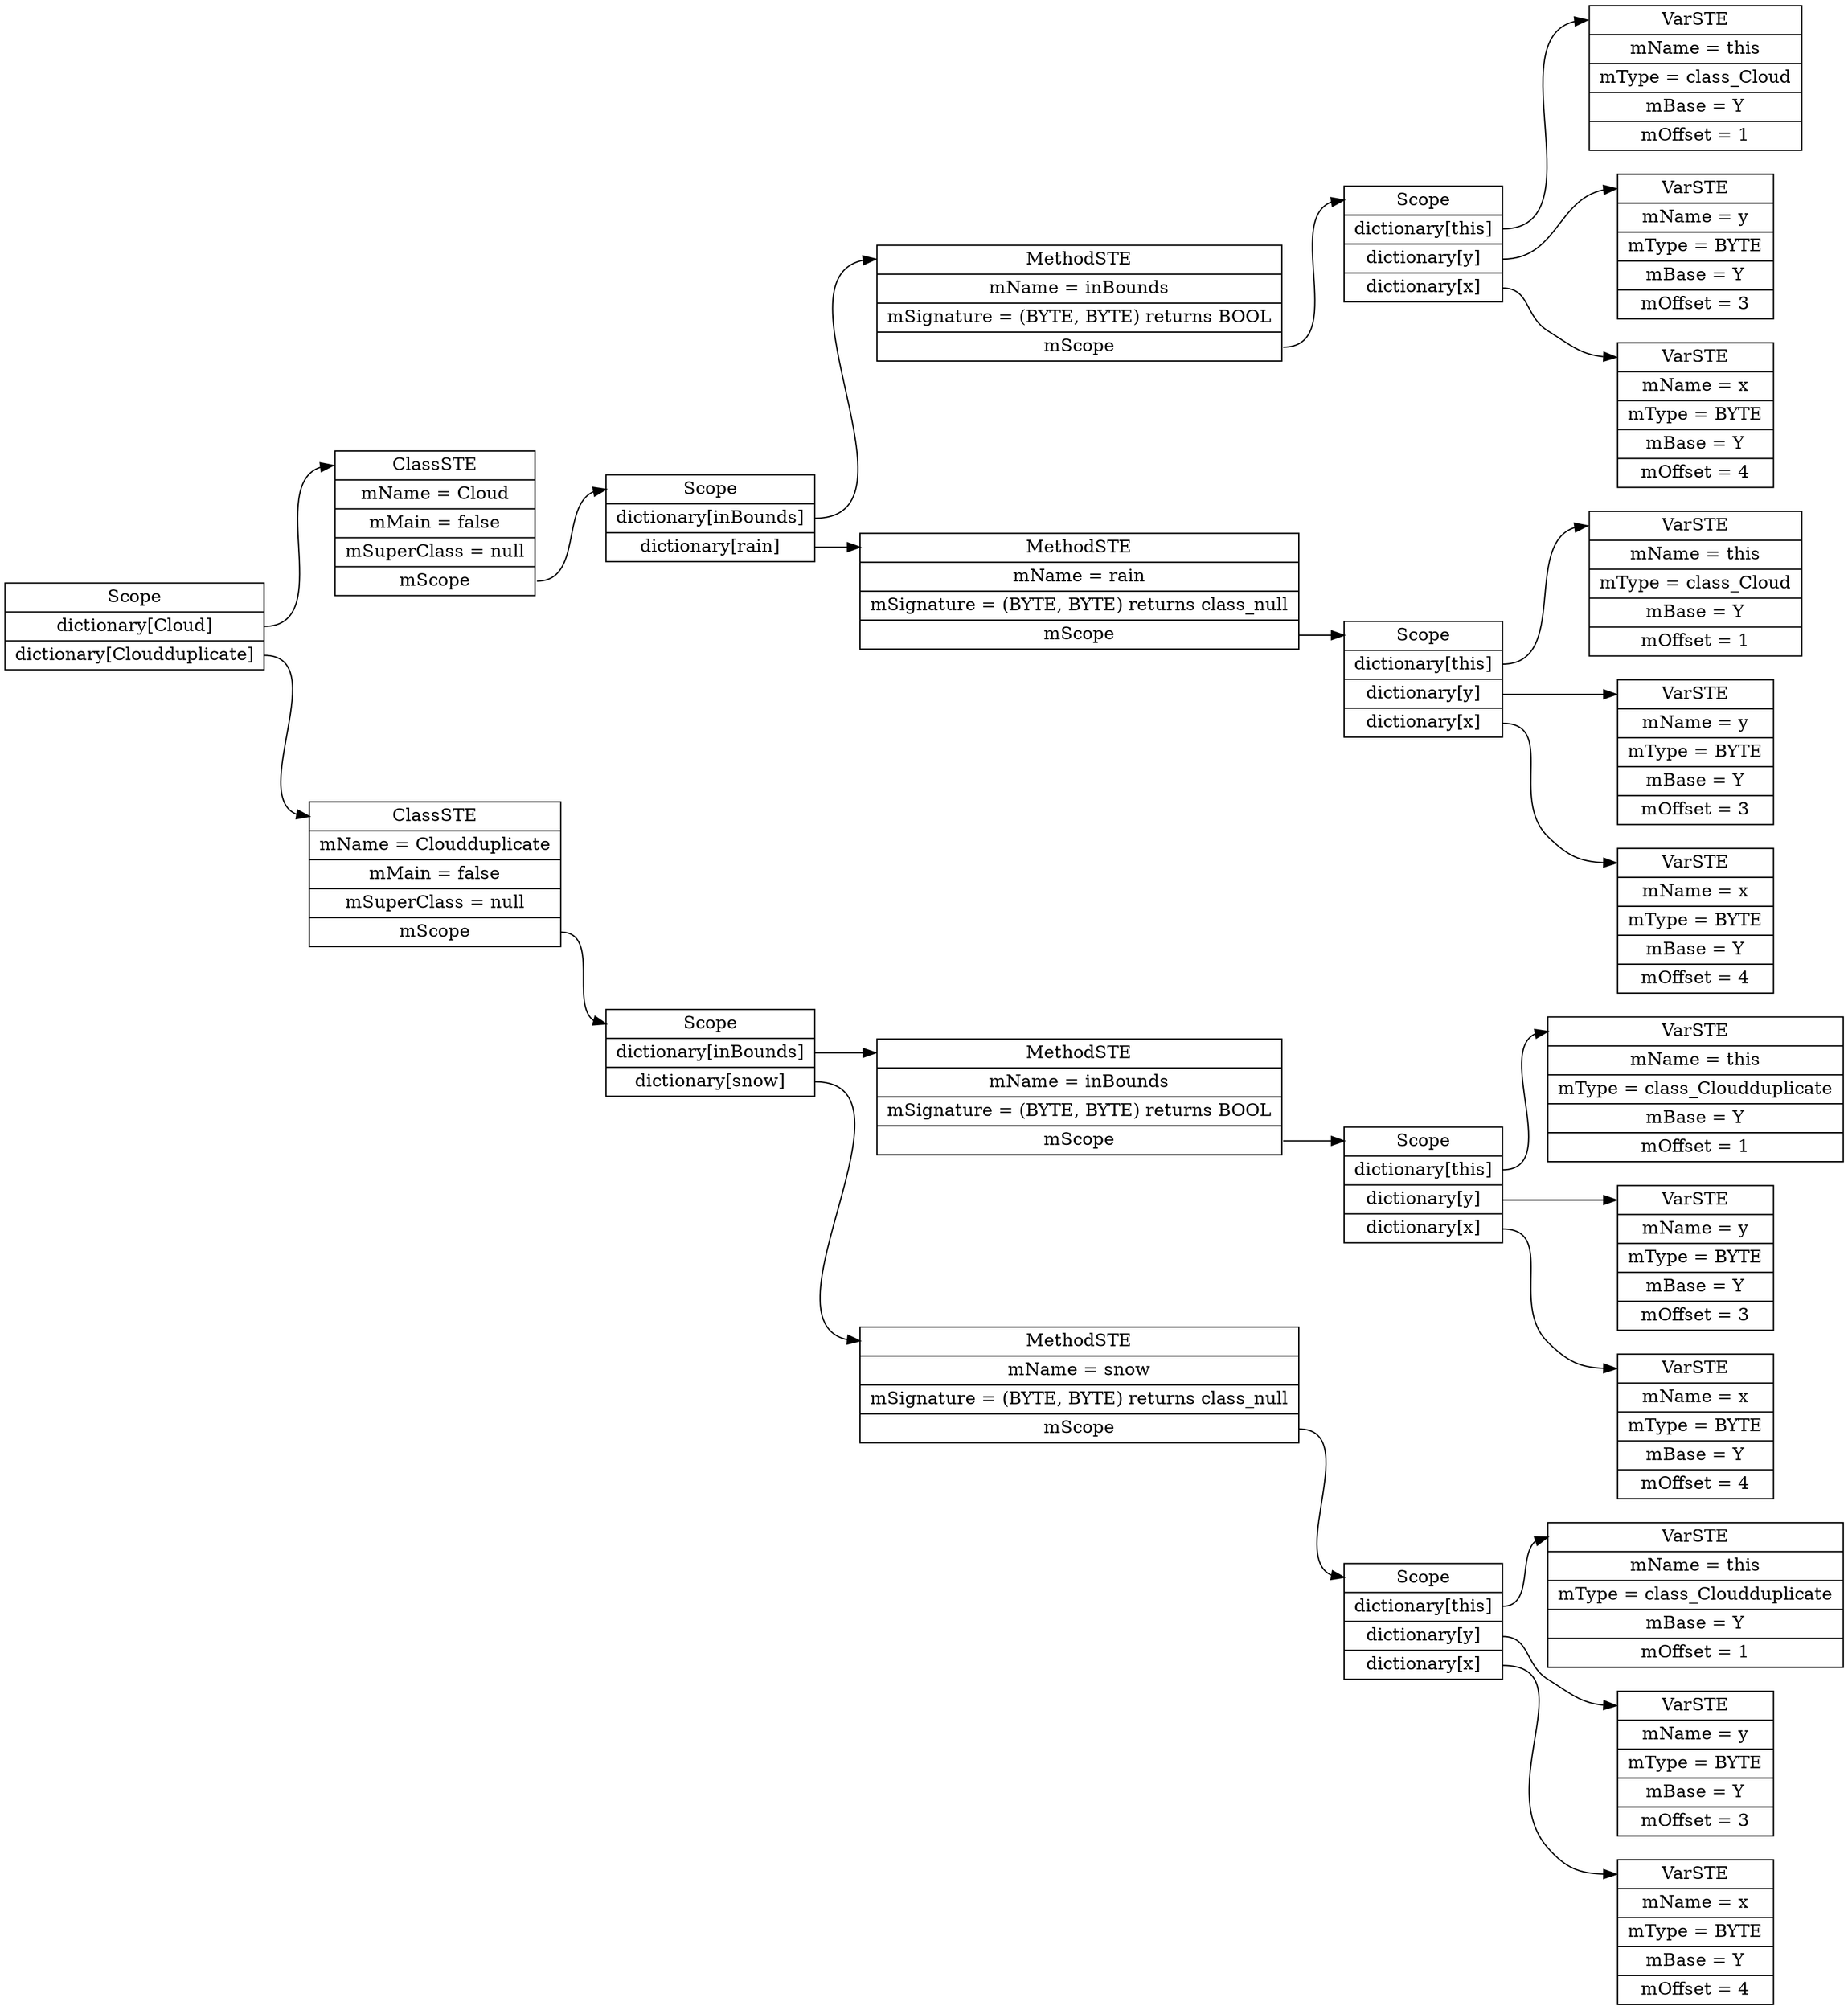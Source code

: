 digraph SymTable {
	graph [rankdir="LR"];
	node [shape=record];
	0 [label=" <f0> Scope | <f1> dictionary\[Cloud\] | <f2> dictionary\[Cloudduplicate\] "];
	0:<f1> -> 1:<f0>;
	1 [label=" <f0> ClassSTE | <f1> mName = Cloud| <f2> mMain = false| <f3> mSuperClass = null| <f4> mScope "];
	1:<f4> -> 2:<f0>;
	2 [label=" <f0> Scope | <f1> dictionary\[inBounds\] | <f2> dictionary\[rain\] "];
	2:<f1> -> 3:<f0>;
	3 [label=" <f0> MethodSTE | <f1> mName = inBounds| <f2> mSignature = (BYTE, BYTE) returns BOOL| <f3> mScope "];
	3:<f3> -> 4:<f0>;
	4 [label=" <f0> Scope | <f1> dictionary\[this\] | <f2> dictionary\[y\] | <f3> dictionary\[x\] "];
	4:<f1> -> 5:<f0>;
	5 [label=" <f0> VarSTE | <f1> mName = this| <f2> mType = class_Cloud| <f3> mBase = Y| <f4> mOffset = 1"];
	4:<f2> -> 6:<f0>;
	6 [label=" <f0> VarSTE | <f1> mName = y| <f2> mType = BYTE| <f3> mBase = Y| <f4> mOffset = 3"];
	4:<f3> -> 7:<f0>;
	7 [label=" <f0> VarSTE | <f1> mName = x| <f2> mType = BYTE| <f3> mBase = Y| <f4> mOffset = 4"];
	2:<f2> -> 8:<f0>;
	8 [label=" <f0> MethodSTE | <f1> mName = rain| <f2> mSignature = (BYTE, BYTE) returns class_null| <f3> mScope "];
	8:<f3> -> 9:<f0>;
	9 [label=" <f0> Scope | <f1> dictionary\[this\] | <f2> dictionary\[y\] | <f3> dictionary\[x\] "];
	9:<f1> -> 10:<f0>;
	10 [label=" <f0> VarSTE | <f1> mName = this| <f2> mType = class_Cloud| <f3> mBase = Y| <f4> mOffset = 1"];
	9:<f2> -> 11:<f0>;
	11 [label=" <f0> VarSTE | <f1> mName = y| <f2> mType = BYTE| <f3> mBase = Y| <f4> mOffset = 3"];
	9:<f3> -> 12:<f0>;
	12 [label=" <f0> VarSTE | <f1> mName = x| <f2> mType = BYTE| <f3> mBase = Y| <f4> mOffset = 4"];
	0:<f2> -> 13:<f0>;
	13 [label=" <f0> ClassSTE | <f1> mName = Cloudduplicate| <f2> mMain = false| <f3> mSuperClass = null| <f4> mScope "];
	13:<f4> -> 14:<f0>;
	14 [label=" <f0> Scope | <f1> dictionary\[inBounds\] | <f2> dictionary\[snow\] "];
	14:<f1> -> 15:<f0>;
	15 [label=" <f0> MethodSTE | <f1> mName = inBounds| <f2> mSignature = (BYTE, BYTE) returns BOOL| <f3> mScope "];
	15:<f3> -> 16:<f0>;
	16 [label=" <f0> Scope | <f1> dictionary\[this\] | <f2> dictionary\[y\] | <f3> dictionary\[x\] "];
	16:<f1> -> 17:<f0>;
	17 [label=" <f0> VarSTE | <f1> mName = this| <f2> mType = class_Cloudduplicate| <f3> mBase = Y| <f4> mOffset = 1"];
	16:<f2> -> 18:<f0>;
	18 [label=" <f0> VarSTE | <f1> mName = y| <f2> mType = BYTE| <f3> mBase = Y| <f4> mOffset = 3"];
	16:<f3> -> 19:<f0>;
	19 [label=" <f0> VarSTE | <f1> mName = x| <f2> mType = BYTE| <f3> mBase = Y| <f4> mOffset = 4"];
	14:<f2> -> 20:<f0>;
	20 [label=" <f0> MethodSTE | <f1> mName = snow| <f2> mSignature = (BYTE, BYTE) returns class_null| <f3> mScope "];
	20:<f3> -> 21:<f0>;
	21 [label=" <f0> Scope | <f1> dictionary\[this\] | <f2> dictionary\[y\] | <f3> dictionary\[x\] "];
	21:<f1> -> 22:<f0>;
	22 [label=" <f0> VarSTE | <f1> mName = this| <f2> mType = class_Cloudduplicate| <f3> mBase = Y| <f4> mOffset = 1"];
	21:<f2> -> 23:<f0>;
	23 [label=" <f0> VarSTE | <f1> mName = y| <f2> mType = BYTE| <f3> mBase = Y| <f4> mOffset = 3"];
	21:<f3> -> 24:<f0>;
	24 [label=" <f0> VarSTE | <f1> mName = x| <f2> mType = BYTE| <f3> mBase = Y| <f4> mOffset = 4"];
}
